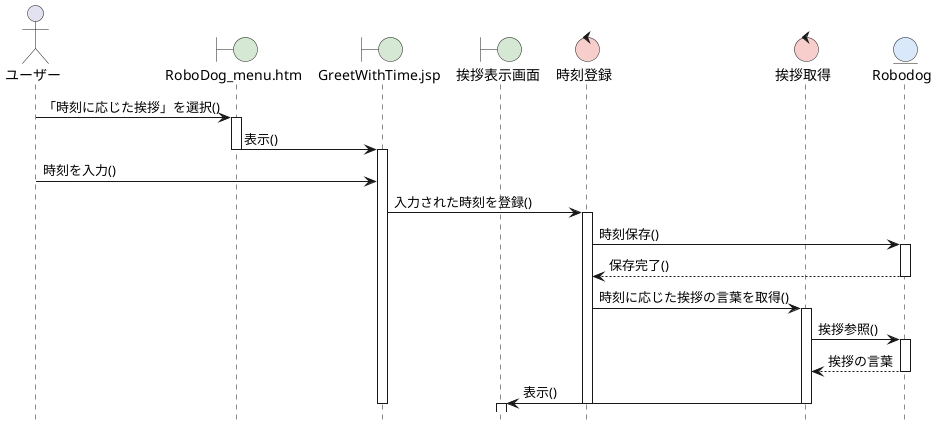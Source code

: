 @startuml RoboDogシステム-時刻に応じた挨拶シーケンス図
hide footbox
skinparam boundaryBackgroundColor #D5E8D4
skinparam controlBackgroundColor  #F8CECC
skinparam entityBackgroundColor   #DAE8FC

actor ユーザー as A
boundary "RoboDog_menu.htm" as B1
boundary "GreetWithTime.jsp" as B2
boundary 挨拶表示画面 as B3
control 時刻登録 as C1
control 挨拶取得 as C2
entity Robodog as E

A -> B1: 「時刻に応じた挨拶」を選択()
activate B1

B1 -> B2: 表示()
deactivate B1
activate B2

A -> B2: 時刻を入力()

B2 -> C1: 入力された時刻を登録()
activate C1
C1 -> E: 時刻保存()
activate E
E --> C1: 保存完了()
deactivate E

C1 -> C2: 時刻に応じた挨拶の言葉を取得()
activate C2
C2 -> E: 挨拶参照()
activate E
E --> C2: 挨拶の言葉
deactivate E

C2 -> B3: 表示()
deactivate C2
deactivate C1
deactivate B2
activate B3

@enduml